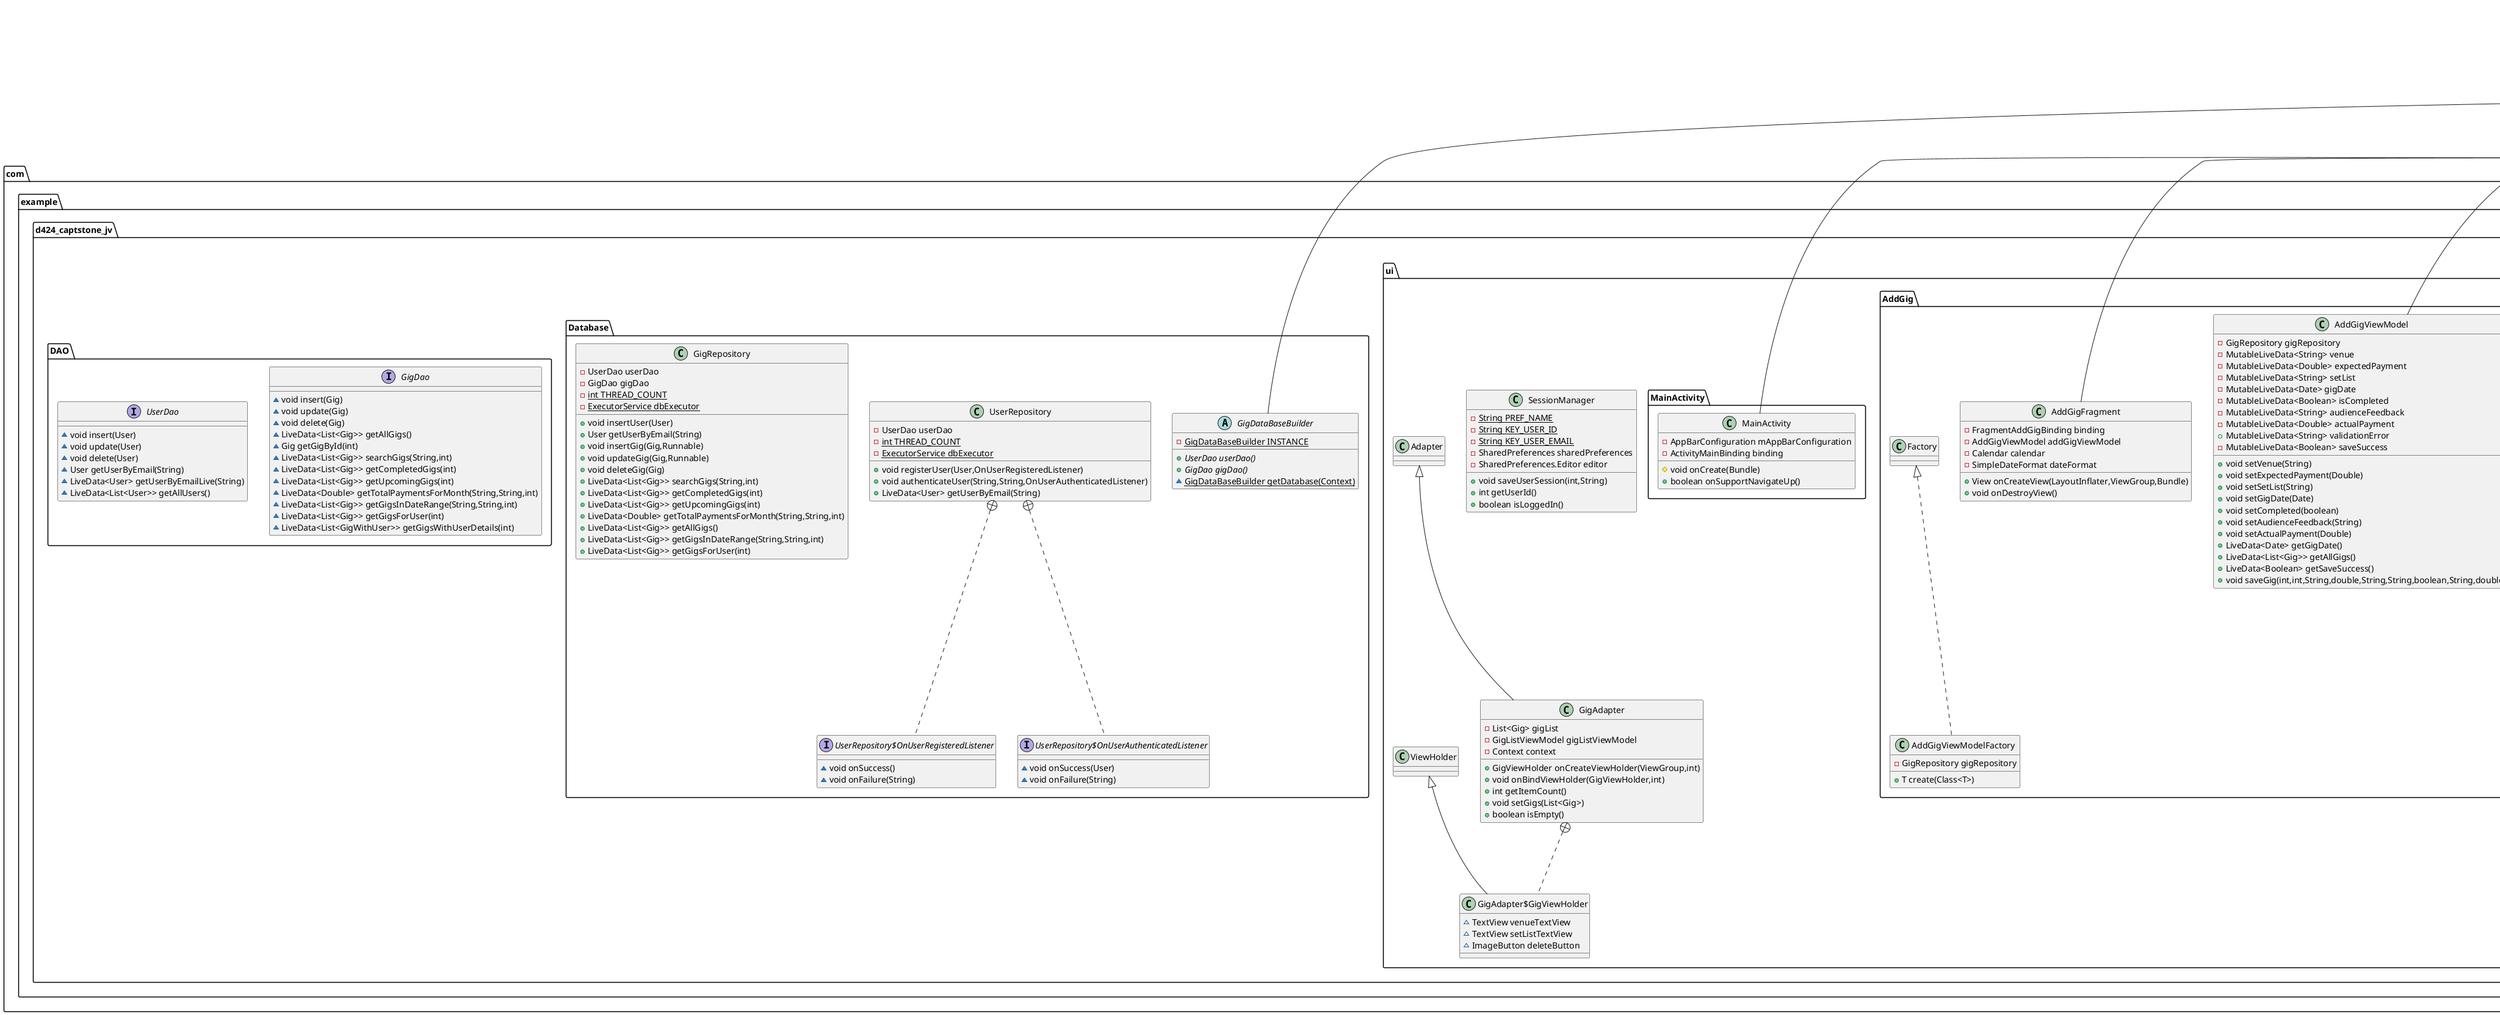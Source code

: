 @startuml
class com.example.d424_captstone_jv.Entities.GigWithUser {
+ Gig gig
+ String userName
+ String userEmail
}

class com.example.d424_captstone_jv.ui.ReportGeneration.ReportGenerationViewModelFactory {
- GigRepository gigRepository
- int userId
+ T create(Class<T>)
}


class com.example.d424_captstone_jv.ui.GigList.GigListViewModel {
- GigRepository gigRepository
- int userId
- MutableLiveData<String> searchQuery
- MutableLiveData<Boolean> isCompletedFilter
- LiveData<List<Gig>> gigs
+ LiveData<List<Gig>> getFilteredGigs()
+ void setSearchQuery(String)
+ void setFilter(Boolean)
+ LiveData<List<Gig>> getGigs()
+ void deleteGig(Gig)
}


class com.example.d424_captstone_jv.ui.Dashboard.DashboardViewModel {
- GigRepository gigRepository
- LiveData<List<Gig>> upcomingGigs
- LiveData<Double> totalPayments
+ LiveData<List<Gig>> getUpcomingGigs()
+ LiveData<Double> getTotalPayments()
}


class com.example.d424_captstone_jv.ui.GigList.GigListFragment {
- GigListViewModel gigListViewModel
- EditText searchBar
- RadioButton radioCompleted
- TextView textViewEmptyMessage
- GigAdapter gigAdapter
+ View onCreateView(LayoutInflater,ViewGroup,Bundle)
}


class com.example.d424_captstone_jv.Entities.Gig {
+ int id
+ int userId
+ String venue
+ String setList
+ double expectedPayment
+ double actualPayment
+ String date
+ String audienceFeedback
+ boolean isCompleted
+ boolean isPaid
+ int getId()
+ void setId(int)
+ int getUserId()
+ void setUserId(int)
+ String getVenue()
+ void setVenue(String)
+ String getSetList()
+ void setSetList(String)
+ double getExpectedPayment()
+ void setExpectedPayment(double)
+ double getActualPayment()
+ void setActualPayment(double)
+ String getDate()
+ void setDate(String)
+ String getAudienceFeedback()
+ void setAudienceFeedback(String)
+ boolean isCompleted()
+ void setCompleted(boolean)
}


class com.example.d424_captstone_jv.Entities.User {
+ int id
+ String name
+ String email
- String password
+ int getId()
+ void setId(int)
+ String getName()
+ void setName(String)
+ String getEmail()
+ void setEmail(String)
+ String getPassword()
+ void setPassword(String)
- String hashPassword(String)
+ boolean verifyPassword(String)
}


class com.example.d424_captstone_jv.ui.ReportGeneration.ReportGenerationFragment {
- FragmentReportGeneratorBinding binding
- ReportGenerationViewModel reportViewModel
- Calendar calendar
- SimpleDateFormat dateFormat
+ View onCreateView(LayoutInflater,ViewGroup,Bundle)
- void showDatePickerDialog(boolean)
}


class com.example.d424_captstone_jv.ui.Auth.SignInFragment {
- FragmentSignInBinding binding
- UserViewModel userViewModel
- SessionManager sessionManager
+ View onCreateView(LayoutInflater,ViewGroup,Bundle)
+ void onDestroyView()
}


class com.example.d424_captstone_jv.ui.GigAdapter {
- List<Gig> gigList
- GigListViewModel gigListViewModel
- Context context
+ GigViewHolder onCreateViewHolder(ViewGroup,int)
+ void onBindViewHolder(GigViewHolder,int)
+ int getItemCount()
+ void setGigs(List<Gig>)
+ boolean isEmpty()
}


class com.example.d424_captstone_jv.ui.GigAdapter$GigViewHolder {
~ TextView venueTextView
~ TextView setListTextView
~ ImageButton deleteButton
}

class com.example.d424_captstone_jv.ui.AddGig.AddGigViewModelFactory {
- GigRepository gigRepository
+ T create(Class<T>)
}


class com.example.d424_captstone_jv.ui.Dashboard.DashboardFragment {
- DashboardViewModel dashboardViewModel
- GigAdapter gigAdapter
- TextView totalPaymentsTextView
- TextView textViewEmptyMessage
+ View onCreateView(LayoutInflater,ViewGroup,Bundle)
}


class com.example.d424_captstone_jv.ui.ReportGeneration.ReportGenerator {
+ {static} void generateGigReport(Context,List<Gig>,String,String)
}

class com.example.d424_captstone_jv.ui.SessionManager {
- {static} String PREF_NAME
- {static} String KEY_USER_ID
- {static} String KEY_USER_EMAIL
- SharedPreferences sharedPreferences
- SharedPreferences.Editor editor
+ void saveUserSession(int,String)
+ int getUserId()
+ boolean isLoggedIn()
}


abstract class com.example.d424_captstone_jv.Database.GigDataBaseBuilder {
- {static} GigDataBaseBuilder INSTANCE
+ {abstract}UserDao userDao()
+ {abstract}GigDao gigDao()
~ {static} GigDataBaseBuilder getDatabase(Context)
}


interface com.example.d424_captstone_jv.DAO.GigDao {
~ void insert(Gig)
~ void update(Gig)
~ void delete(Gig)
~ LiveData<List<Gig>> getAllGigs()
~ Gig getGigById(int)
~ LiveData<List<Gig>> searchGigs(String,int)
~ LiveData<List<Gig>> getCompletedGigs(int)
~ LiveData<List<Gig>> getUpcomingGigs(int)
~ LiveData<Double> getTotalPaymentsForMonth(String,String,int)
~ LiveData<List<Gig>> getGigsInDateRange(String,String,int)
~ LiveData<List<Gig>> getGigsForUser(int)
~ LiveData<List<GigWithUser>> getGigsWithUserDetails(int)
}

class com.example.d424_captstone_jv.Database.UserRepository {
- UserDao userDao
- {static} int THREAD_COUNT
- {static} ExecutorService dbExecutor
+ void registerUser(User,OnUserRegisteredListener)
+ void authenticateUser(String,String,OnUserAuthenticatedListener)
+ LiveData<User> getUserByEmail(String)
}


interface com.example.d424_captstone_jv.Database.UserRepository$OnUserRegisteredListener {
~ void onSuccess()
~ void onFailure(String)
}

interface com.example.d424_captstone_jv.Database.UserRepository$OnUserAuthenticatedListener {
~ void onSuccess(User)
~ void onFailure(String)
}

class com.example.d424_captstone_jv.ui.MainActivity.MainActivity {
- AppBarConfiguration mAppBarConfiguration
- ActivityMainBinding binding
# void onCreate(Bundle)
+ boolean onSupportNavigateUp()
}


class com.example.d424_captstone_jv.ui.ReportGeneration.ReportGenerationViewModel {
- GigRepository gigRepository
- MutableLiveData<Date> startDate
- MutableLiveData<Date> endDate
- int userId
+ void setStartDate(Date)
+ void setEndDate(Date)
+ LiveData<Date> getStartDate()
+ LiveData<Date> getEndDate()
+ LiveData<List<Gig>> getGigsInDateRange(String,String,int)
}


class com.example.d424_captstone_jv.ui.AddGig.AddGigViewModel {
- GigRepository gigRepository
- MutableLiveData<String> venue
- MutableLiveData<Double> expectedPayment
- MutableLiveData<String> setList
- MutableLiveData<Date> gigDate
- MutableLiveData<Boolean> isCompleted
- MutableLiveData<String> audienceFeedback
- MutableLiveData<Double> actualPayment
+ MutableLiveData<String> validationError
- MutableLiveData<Boolean> saveSuccess
+ void setVenue(String)
+ void setExpectedPayment(Double)
+ void setSetList(String)
+ void setGigDate(Date)
+ void setCompleted(boolean)
+ void setAudienceFeedback(String)
+ void setActualPayment(Double)
+ LiveData<Date> getGigDate()
+ LiveData<List<Gig>> getAllGigs()
+ LiveData<Boolean> getSaveSuccess()
+ void saveGig(int,int,String,double,String,String,boolean,String,double)
}


class com.example.d424_captstone_jv.ui.Auth.UserViewModel {
- UserRepository userRepository
- MutableLiveData<String> authenticationMessage
- MutableLiveData<Boolean> authenticationSuccess
- MutableLiveData<Boolean> registrationSuccess
+ void registerUser(String,String,String)
+ void authenticateUser(String,String)
+ LiveData<User> getUserByEmail(String)
+ LiveData<String> getAuthenticationMessage()
+ LiveData<Boolean> getAuthenticationSuccess()
+ LiveData<Boolean> getRegistrationSuccess()
}


class com.example.d424_captstone_jv.Database.GigRepository {
- UserDao userDao
- GigDao gigDao
- {static} int THREAD_COUNT
- {static} ExecutorService dbExecutor
+ void insertUser(User)
+ User getUserByEmail(String)
+ void insertGig(Gig,Runnable)
+ void updateGig(Gig,Runnable)
+ void deleteGig(Gig)
+ LiveData<List<Gig>> searchGigs(String,int)
+ LiveData<List<Gig>> getCompletedGigs(int)
+ LiveData<List<Gig>> getUpcomingGigs(int)
+ LiveData<Double> getTotalPaymentsForMonth(String,String,int)
+ LiveData<List<Gig>> getAllGigs()
+ LiveData<List<Gig>> getGigsInDateRange(String,String,int)
+ LiveData<List<Gig>> getGigsForUser(int)
}


class com.example.d424_captstone_jv.ui.Auth.SignUpFragment {
- FragmentSignUpBinding binding
- UserViewModel userViewModel
+ View onCreateView(LayoutInflater,ViewGroup,Bundle)
+ void onDestroyView()
}


class com.example.d424_captstone_jv.ui.AddGig.AddGigFragment {
- FragmentAddGigBinding binding
- AddGigViewModel addGigViewModel
- Calendar calendar
- SimpleDateFormat dateFormat
+ View onCreateView(LayoutInflater,ViewGroup,Bundle)
+ void onDestroyView()
}


class com.example.d424_captstone_jv.ui.Dashboard.DashboardViewModelFactory {
- GigRepository gigRepository
- int userId
+ T create(Class<T>)
}


class com.example.d424_captstone_jv.ui.GigList.GigListViewModelFactory {
- GigRepository gigRepository
- int userId
+ T create(Class<T>)
}


class com.example.d424_captstone_jv.ui.Auth.UserViewModelFactory {
- Application application
+ T create(Class<T>)
}


interface com.example.d424_captstone_jv.DAO.UserDao {
~ void insert(User)
~ void update(User)
~ void delete(User)
~ User getUserByEmail(String)
~ LiveData<User> getUserByEmailLive(String)
~ LiveData<List<User>> getAllUsers()
}



com.example.d424_captstone_jv.ui.ReportGeneration.Factory <|.. com.example.d424_captstone_jv.ui.ReportGeneration.ReportGenerationViewModelFactory
androidx.lifecycle.ViewModel <|-- com.example.d424_captstone_jv.ui.GigList.GigListViewModel
androidx.lifecycle.ViewModel <|-- com.example.d424_captstone_jv.ui.Dashboard.DashboardViewModel
androidx.fragment.app.Fragment <|-- com.example.d424_captstone_jv.ui.GigList.GigListFragment
androidx.fragment.app.Fragment <|-- com.example.d424_captstone_jv.ui.ReportGeneration.ReportGenerationFragment
androidx.fragment.app.Fragment <|-- com.example.d424_captstone_jv.ui.Auth.SignInFragment
com.example.d424_captstone_jv.ui.Adapter <|-- com.example.d424_captstone_jv.ui.GigAdapter
com.example.d424_captstone_jv.ui.GigAdapter +.. com.example.d424_captstone_jv.ui.GigAdapter$GigViewHolder
com.example.d424_captstone_jv.ui.ViewHolder <|-- com.example.d424_captstone_jv.ui.GigAdapter$GigViewHolder
com.example.d424_captstone_jv.ui.AddGig.Factory <|.. com.example.d424_captstone_jv.ui.AddGig.AddGigViewModelFactory
androidx.fragment.app.Fragment <|-- com.example.d424_captstone_jv.ui.Dashboard.DashboardFragment
androidx.room.RoomDatabase <|-- com.example.d424_captstone_jv.Database.GigDataBaseBuilder
com.example.d424_captstone_jv.Database.UserRepository +.. com.example.d424_captstone_jv.Database.UserRepository$OnUserRegisteredListener
com.example.d424_captstone_jv.Database.UserRepository +.. com.example.d424_captstone_jv.Database.UserRepository$OnUserAuthenticatedListener
androidx.appcompat.app.AppCompatActivity <|-- com.example.d424_captstone_jv.ui.MainActivity.MainActivity
androidx.lifecycle.ViewModel <|-- com.example.d424_captstone_jv.ui.ReportGeneration.ReportGenerationViewModel
androidx.lifecycle.ViewModel <|-- com.example.d424_captstone_jv.ui.AddGig.AddGigViewModel
androidx.lifecycle.AndroidViewModel <|-- com.example.d424_captstone_jv.ui.Auth.UserViewModel
androidx.fragment.app.Fragment <|-- com.example.d424_captstone_jv.ui.Auth.SignUpFragment
androidx.fragment.app.Fragment <|-- com.example.d424_captstone_jv.ui.AddGig.AddGigFragment
com.example.d424_captstone_jv.ui.Dashboard.Factory <|.. com.example.d424_captstone_jv.ui.Dashboard.DashboardViewModelFactory
com.example.d424_captstone_jv.ui.GigList.Factory <|.. com.example.d424_captstone_jv.ui.GigList.GigListViewModelFactory
com.example.d424_captstone_jv.ui.Auth.Factory <|.. com.example.d424_captstone_jv.ui.Auth.UserViewModelFactory
@enduml